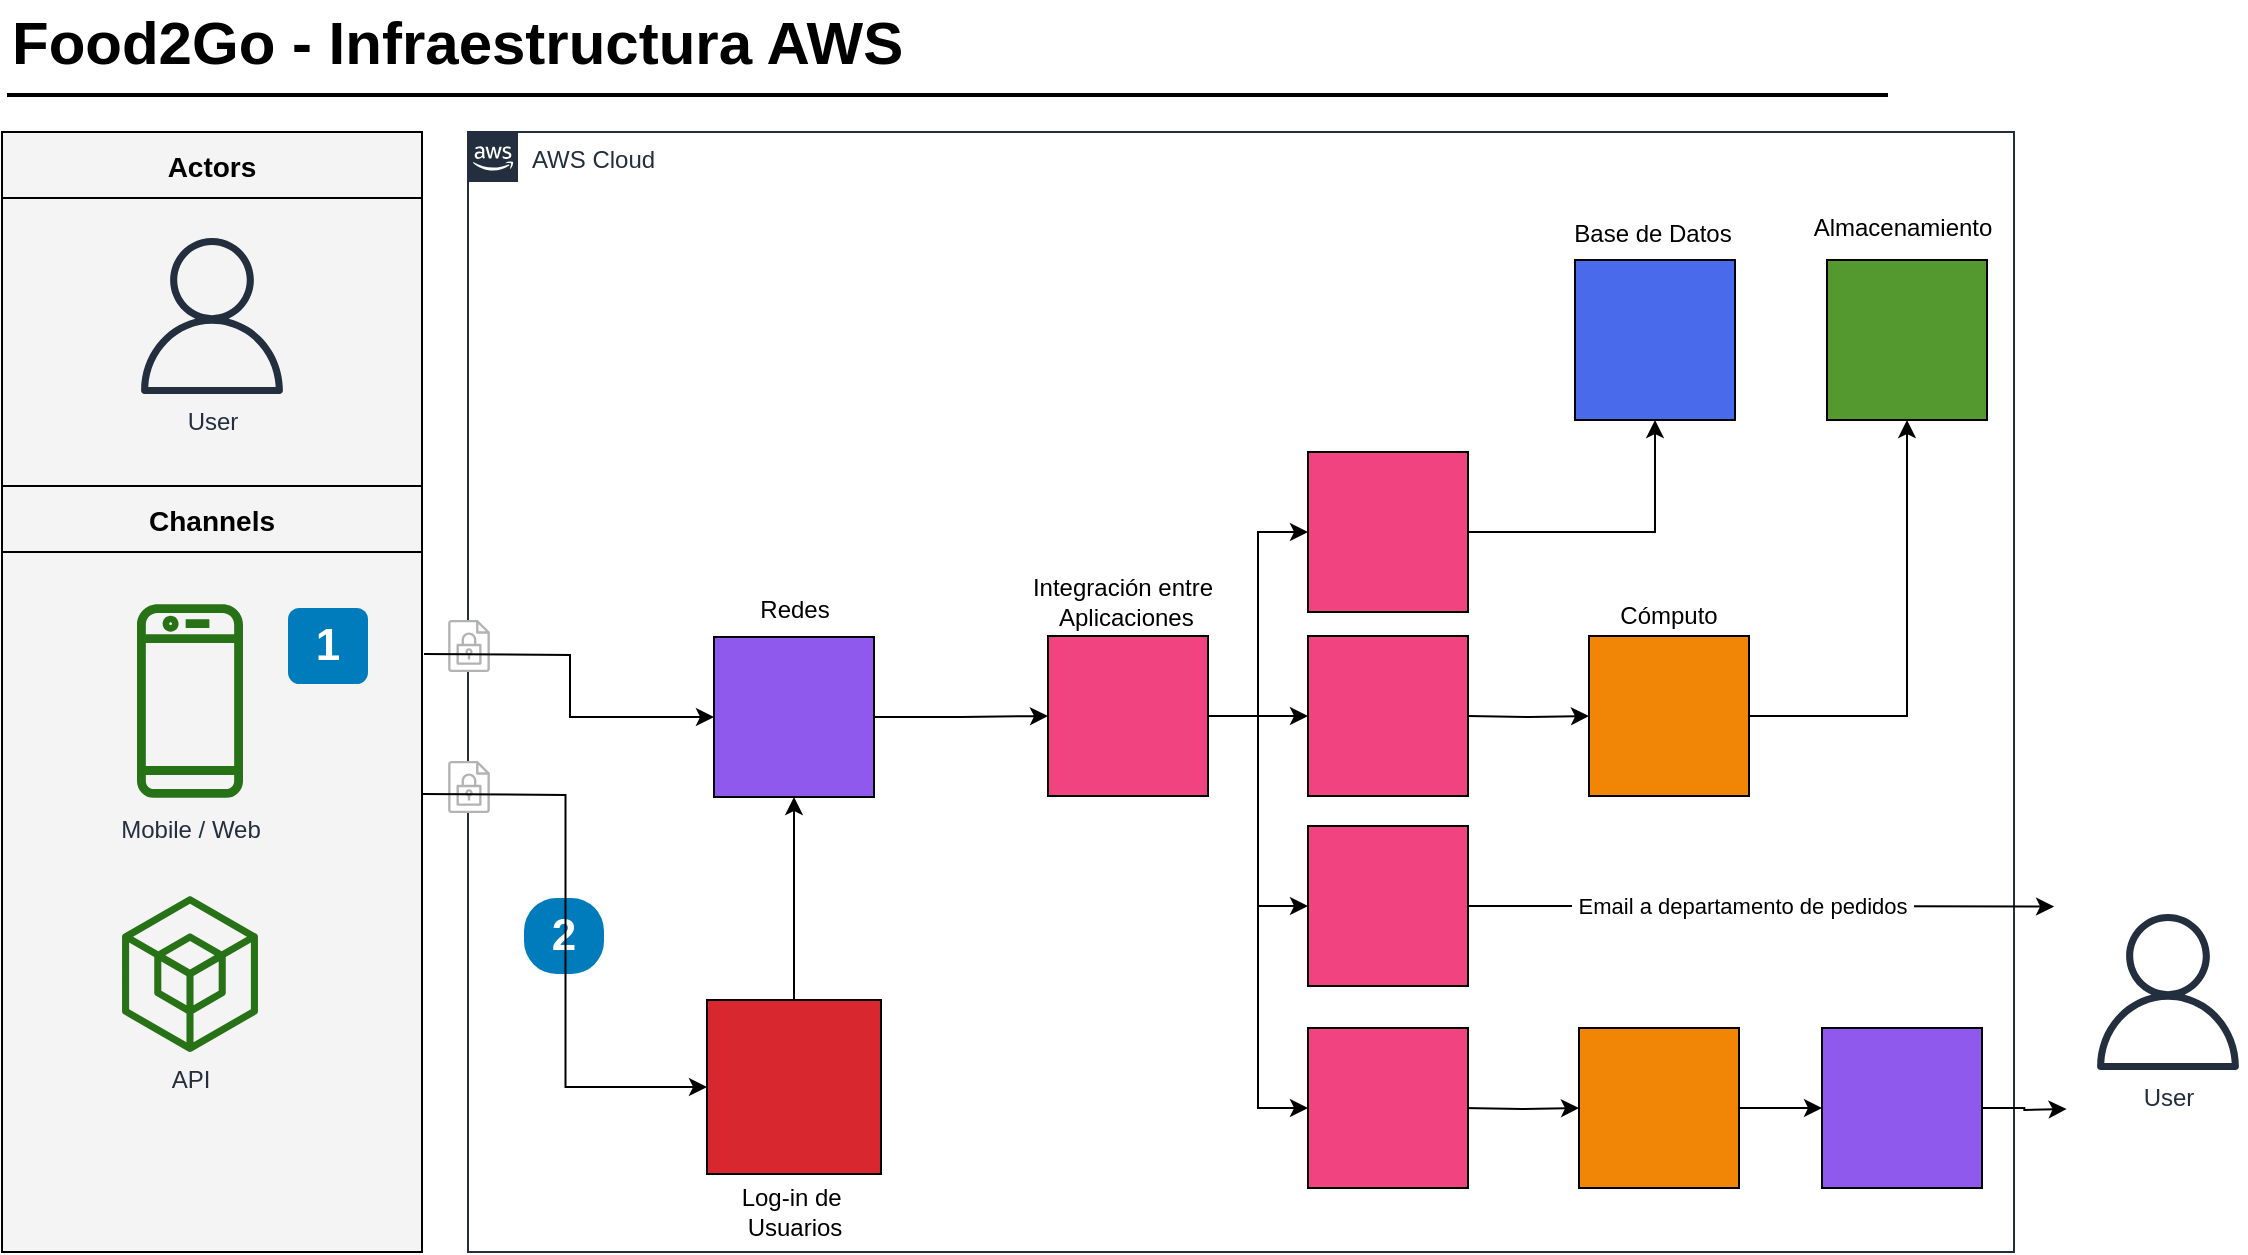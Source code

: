 <mxfile version="21.3.0" type="device">
  <diagram id="Ht1M8jgEwFfnCIfOTk4-" name="Page-1">
    <mxGraphModel dx="1966" dy="999" grid="0" gridSize="10" guides="1" tooltips="1" connect="1" arrows="1" fold="1" page="0" pageScale="1" pageWidth="827" pageHeight="1169" math="0" shadow="0">
      <root>
        <mxCell id="0" />
        <mxCell id="1" parent="0" />
        <mxCell id="jZVaUwOg5UY3L9NAnvdq-71" value="AWS Cloud" style="points=[[0,0],[0.25,0],[0.5,0],[0.75,0],[1,0],[1,0.25],[1,0.5],[1,0.75],[1,1],[0.75,1],[0.5,1],[0.25,1],[0,1],[0,0.75],[0,0.5],[0,0.25]];outlineConnect=0;gradientColor=none;html=1;whiteSpace=wrap;fontSize=12;fontStyle=0;shape=mxgraph.aws4.group;grIcon=mxgraph.aws4.group_aws_cloud_alt;strokeColor=#232F3E;fillColor=none;verticalAlign=top;align=left;spacingLeft=30;fontColor=#232F3E;dashed=0;labelBackgroundColor=none;container=1;pointerEvents=0;collapsible=0;recursiveResize=0;" parent="1" vertex="1">
          <mxGeometry x="263" y="125" width="773" height="560" as="geometry" />
        </mxCell>
        <mxCell id="S7udCsNdwyYbU4Jf5Iw9-2" value="" style="whiteSpace=wrap;html=1;aspect=fixed;fillColor=#549930;fillStyle=solid;" vertex="1" parent="jZVaUwOg5UY3L9NAnvdq-71">
          <mxGeometry x="679.5" y="64" width="80" height="80" as="geometry" />
        </mxCell>
        <mxCell id="S7udCsNdwyYbU4Jf5Iw9-4" value="" style="whiteSpace=wrap;html=1;aspect=fixed;fillColor=#d9272f;fillStyle=solid;" vertex="1" parent="jZVaUwOg5UY3L9NAnvdq-71">
          <mxGeometry x="119.5" y="434" width="87" height="87" as="geometry" />
        </mxCell>
        <mxCell id="S7udCsNdwyYbU4Jf5Iw9-9" value="" style="whiteSpace=wrap;html=1;aspect=fixed;fillColor=#4a6aec;fillStyle=solid;" vertex="1" parent="jZVaUwOg5UY3L9NAnvdq-71">
          <mxGeometry x="553.5" y="64" width="80" height="80" as="geometry" />
        </mxCell>
        <mxCell id="S7udCsNdwyYbU4Jf5Iw9-27" style="edgeStyle=orthogonalEdgeStyle;rounded=0;orthogonalLoop=1;jettySize=auto;html=1;exitX=1;exitY=0.5;exitDx=0;exitDy=0;entryX=0;entryY=0.5;entryDx=0;entryDy=0;" edge="1" parent="jZVaUwOg5UY3L9NAnvdq-71" source="S7udCsNdwyYbU4Jf5Iw9-11" target="S7udCsNdwyYbU4Jf5Iw9-15">
          <mxGeometry relative="1" as="geometry" />
        </mxCell>
        <mxCell id="S7udCsNdwyYbU4Jf5Iw9-28" style="edgeStyle=orthogonalEdgeStyle;rounded=0;orthogonalLoop=1;jettySize=auto;html=1;exitX=1;exitY=0.5;exitDx=0;exitDy=0;entryX=0;entryY=0.5;entryDx=0;entryDy=0;" edge="1" parent="jZVaUwOg5UY3L9NAnvdq-71" source="S7udCsNdwyYbU4Jf5Iw9-11" target="S7udCsNdwyYbU4Jf5Iw9-16">
          <mxGeometry relative="1" as="geometry" />
        </mxCell>
        <mxCell id="S7udCsNdwyYbU4Jf5Iw9-29" style="edgeStyle=orthogonalEdgeStyle;rounded=0;orthogonalLoop=1;jettySize=auto;html=1;exitX=1;exitY=0.5;exitDx=0;exitDy=0;entryX=0;entryY=0.5;entryDx=0;entryDy=0;" edge="1" parent="jZVaUwOg5UY3L9NAnvdq-71" source="S7udCsNdwyYbU4Jf5Iw9-11" target="S7udCsNdwyYbU4Jf5Iw9-17">
          <mxGeometry relative="1" as="geometry" />
        </mxCell>
        <mxCell id="S7udCsNdwyYbU4Jf5Iw9-40" style="edgeStyle=orthogonalEdgeStyle;rounded=0;orthogonalLoop=1;jettySize=auto;html=1;exitX=1;exitY=0.5;exitDx=0;exitDy=0;entryX=0;entryY=0.5;entryDx=0;entryDy=0;" edge="1" parent="jZVaUwOg5UY3L9NAnvdq-71" source="S7udCsNdwyYbU4Jf5Iw9-11" target="S7udCsNdwyYbU4Jf5Iw9-37">
          <mxGeometry relative="1" as="geometry" />
        </mxCell>
        <mxCell id="S7udCsNdwyYbU4Jf5Iw9-11" value="" style="whiteSpace=wrap;html=1;aspect=fixed;fillColor=#f14380;fillStyle=solid;" vertex="1" parent="jZVaUwOg5UY3L9NAnvdq-71">
          <mxGeometry x="290" y="252" width="80" height="80" as="geometry" />
        </mxCell>
        <mxCell id="S7udCsNdwyYbU4Jf5Iw9-3" value="Almacenamiento" style="text;html=1;align=center;verticalAlign=middle;resizable=0;points=[];autosize=1;strokeColor=none;fillColor=none;" vertex="1" parent="jZVaUwOg5UY3L9NAnvdq-71">
          <mxGeometry x="663.5" y="35" width="107" height="26" as="geometry" />
        </mxCell>
        <mxCell id="S7udCsNdwyYbU4Jf5Iw9-30" style="edgeStyle=orthogonalEdgeStyle;rounded=0;orthogonalLoop=1;jettySize=auto;html=1;exitX=1;exitY=0.5;exitDx=0;exitDy=0;entryX=0;entryY=0.5;entryDx=0;entryDy=0;" edge="1" parent="jZVaUwOg5UY3L9NAnvdq-71" target="S7udCsNdwyYbU4Jf5Iw9-43">
          <mxGeometry relative="1" as="geometry">
            <mxPoint x="500" y="292" as="sourcePoint" />
            <mxPoint x="558" y="292" as="targetPoint" />
          </mxGeometry>
        </mxCell>
        <mxCell id="S7udCsNdwyYbU4Jf5Iw9-34" style="edgeStyle=orthogonalEdgeStyle;rounded=0;orthogonalLoop=1;jettySize=auto;html=1;exitX=1;exitY=0.5;exitDx=0;exitDy=0;entryX=0.5;entryY=1;entryDx=0;entryDy=0;" edge="1" parent="jZVaUwOg5UY3L9NAnvdq-71" source="S7udCsNdwyYbU4Jf5Iw9-15" target="S7udCsNdwyYbU4Jf5Iw9-9">
          <mxGeometry relative="1" as="geometry" />
        </mxCell>
        <mxCell id="S7udCsNdwyYbU4Jf5Iw9-15" value="" style="whiteSpace=wrap;html=1;aspect=fixed;fillColor=#f14380;fillStyle=solid;" vertex="1" parent="jZVaUwOg5UY3L9NAnvdq-71">
          <mxGeometry x="420" y="160" width="80" height="80" as="geometry" />
        </mxCell>
        <mxCell id="S7udCsNdwyYbU4Jf5Iw9-35" style="edgeStyle=orthogonalEdgeStyle;rounded=0;orthogonalLoop=1;jettySize=auto;html=1;exitX=1;exitY=0.5;exitDx=0;exitDy=0;entryX=0.5;entryY=1;entryDx=0;entryDy=0;" edge="1" parent="jZVaUwOg5UY3L9NAnvdq-71" source="S7udCsNdwyYbU4Jf5Iw9-43" target="S7udCsNdwyYbU4Jf5Iw9-2">
          <mxGeometry relative="1" as="geometry" />
        </mxCell>
        <mxCell id="S7udCsNdwyYbU4Jf5Iw9-16" value="" style="whiteSpace=wrap;html=1;aspect=fixed;fillColor=#f14380;fillStyle=solid;" vertex="1" parent="jZVaUwOg5UY3L9NAnvdq-71">
          <mxGeometry x="420" y="252" width="80" height="80" as="geometry" />
        </mxCell>
        <mxCell id="S7udCsNdwyYbU4Jf5Iw9-44" style="edgeStyle=orthogonalEdgeStyle;rounded=0;orthogonalLoop=1;jettySize=auto;html=1;exitX=1;exitY=0.5;exitDx=0;exitDy=0;" edge="1" parent="jZVaUwOg5UY3L9NAnvdq-71" source="S7udCsNdwyYbU4Jf5Iw9-17">
          <mxGeometry relative="1" as="geometry">
            <mxPoint x="793.037" y="387.25" as="targetPoint" />
          </mxGeometry>
        </mxCell>
        <mxCell id="S7udCsNdwyYbU4Jf5Iw9-45" value="&amp;nbsp;Email a departamento de pedidos&amp;nbsp;" style="edgeLabel;html=1;align=center;verticalAlign=middle;resizable=0;points=[];" vertex="1" connectable="0" parent="S7udCsNdwyYbU4Jf5Iw9-44">
          <mxGeometry x="-0.077" y="-4" relative="1" as="geometry">
            <mxPoint x="1" y="-4" as="offset" />
          </mxGeometry>
        </mxCell>
        <mxCell id="S7udCsNdwyYbU4Jf5Iw9-17" value="" style="whiteSpace=wrap;html=1;aspect=fixed;fillColor=#f14380;fillStyle=solid;" vertex="1" parent="jZVaUwOg5UY3L9NAnvdq-71">
          <mxGeometry x="420" y="347" width="80" height="80" as="geometry" />
        </mxCell>
        <mxCell id="S7udCsNdwyYbU4Jf5Iw9-31" value="Base de Datos" style="text;html=1;align=center;verticalAlign=middle;resizable=0;points=[];autosize=1;strokeColor=none;fillColor=none;" vertex="1" parent="jZVaUwOg5UY3L9NAnvdq-71">
          <mxGeometry x="543" y="38" width="97" height="26" as="geometry" />
        </mxCell>
        <mxCell id="S7udCsNdwyYbU4Jf5Iw9-36" style="edgeStyle=orthogonalEdgeStyle;rounded=0;orthogonalLoop=1;jettySize=auto;html=1;exitX=1;exitY=0.5;exitDx=0;exitDy=0;entryX=0;entryY=0.5;entryDx=0;entryDy=0;" edge="1" target="S7udCsNdwyYbU4Jf5Iw9-38" parent="jZVaUwOg5UY3L9NAnvdq-71">
          <mxGeometry relative="1" as="geometry">
            <mxPoint x="497.5" y="488" as="sourcePoint" />
          </mxGeometry>
        </mxCell>
        <mxCell id="S7udCsNdwyYbU4Jf5Iw9-37" value="" style="whiteSpace=wrap;html=1;aspect=fixed;fillColor=#f14380;fillStyle=solid;" vertex="1" parent="jZVaUwOg5UY3L9NAnvdq-71">
          <mxGeometry x="420" y="448" width="80" height="80" as="geometry" />
        </mxCell>
        <mxCell id="S7udCsNdwyYbU4Jf5Iw9-41" style="edgeStyle=orthogonalEdgeStyle;rounded=0;orthogonalLoop=1;jettySize=auto;html=1;exitX=1;exitY=0.5;exitDx=0;exitDy=0;entryX=0;entryY=0.5;entryDx=0;entryDy=0;" edge="1" parent="jZVaUwOg5UY3L9NAnvdq-71" source="S7udCsNdwyYbU4Jf5Iw9-38" target="S7udCsNdwyYbU4Jf5Iw9-39">
          <mxGeometry relative="1" as="geometry" />
        </mxCell>
        <mxCell id="S7udCsNdwyYbU4Jf5Iw9-38" value="" style="whiteSpace=wrap;html=1;aspect=fixed;fillColor=#f18606;fillStyle=solid;" vertex="1" parent="jZVaUwOg5UY3L9NAnvdq-71">
          <mxGeometry x="555.5" y="448" width="80" height="80" as="geometry" />
        </mxCell>
        <mxCell id="S7udCsNdwyYbU4Jf5Iw9-76" style="edgeStyle=orthogonalEdgeStyle;rounded=0;orthogonalLoop=1;jettySize=auto;html=1;exitX=1;exitY=0.5;exitDx=0;exitDy=0;" edge="1" parent="jZVaUwOg5UY3L9NAnvdq-71" source="S7udCsNdwyYbU4Jf5Iw9-39">
          <mxGeometry relative="1" as="geometry">
            <mxPoint x="799.287" y="488.5" as="targetPoint" />
          </mxGeometry>
        </mxCell>
        <mxCell id="S7udCsNdwyYbU4Jf5Iw9-39" value="" style="whiteSpace=wrap;html=1;aspect=fixed;fillColor=#8e59ec;fillStyle=solid;" vertex="1" parent="jZVaUwOg5UY3L9NAnvdq-71">
          <mxGeometry x="677" y="448" width="80" height="80" as="geometry" />
        </mxCell>
        <mxCell id="S7udCsNdwyYbU4Jf5Iw9-7" value="Log-in de&amp;nbsp;&lt;br&gt;Usuarios" style="text;html=1;align=center;verticalAlign=middle;resizable=0;points=[];autosize=1;strokeColor=none;fillColor=none;" vertex="1" parent="jZVaUwOg5UY3L9NAnvdq-71">
          <mxGeometry x="127.5" y="519" width="71" height="41" as="geometry" />
        </mxCell>
        <mxCell id="S7udCsNdwyYbU4Jf5Iw9-43" value="" style="whiteSpace=wrap;html=1;aspect=fixed;fillColor=#f18606;fillStyle=solid;" vertex="1" parent="jZVaUwOg5UY3L9NAnvdq-71">
          <mxGeometry x="560.5" y="252" width="80" height="80" as="geometry" />
        </mxCell>
        <mxCell id="S7udCsNdwyYbU4Jf5Iw9-46" value="Cómputo" style="text;html=1;align=center;verticalAlign=middle;resizable=0;points=[];autosize=1;strokeColor=none;fillColor=none;" vertex="1" parent="jZVaUwOg5UY3L9NAnvdq-71">
          <mxGeometry x="566.5" y="229" width="67" height="26" as="geometry" />
        </mxCell>
        <mxCell id="S7udCsNdwyYbU4Jf5Iw9-74" value="Integración entre&lt;br&gt;&amp;nbsp;Aplicaciones" style="text;html=1;align=center;verticalAlign=middle;resizable=0;points=[];autosize=1;strokeColor=none;fillColor=none;" vertex="1" parent="jZVaUwOg5UY3L9NAnvdq-71">
          <mxGeometry x="273" y="214" width="108" height="41" as="geometry" />
        </mxCell>
        <mxCell id="S7udCsNdwyYbU4Jf5Iw9-75" value="Redes" style="text;html=1;align=center;verticalAlign=middle;resizable=0;points=[];autosize=1;strokeColor=none;fillColor=none;" vertex="1" parent="jZVaUwOg5UY3L9NAnvdq-71">
          <mxGeometry x="136.5" y="226" width="53" height="26" as="geometry" />
        </mxCell>
        <mxCell id="jZVaUwOg5UY3L9NAnvdq-111" value="" style="edgeStyle=elbowEdgeStyle;rounded=0;orthogonalLoop=1;jettySize=auto;html=1;endArrow=open;endFill=0;strokeColor=#545B64;strokeWidth=2;fontSize=14;" parent="1" source="S7udCsNdwyYbU4Jf5Iw9-8" edge="1">
          <mxGeometry relative="1" as="geometry">
            <mxPoint x="239" y="418" as="sourcePoint" />
            <mxPoint x="463" y="418" as="targetPoint" />
          </mxGeometry>
        </mxCell>
        <mxCell id="-QjtrjUzRDEMRZ5MF8oH-47" value="Food2Go - Infraestructura AWS" style="text;html=1;resizable=0;points=[];autosize=1;align=left;verticalAlign=top;spacingTop=-4;fontSize=30;fontStyle=1;labelBackgroundColor=none;" parent="1" vertex="1">
          <mxGeometry x="32.5" y="59.5" width="464" height="42" as="geometry" />
        </mxCell>
        <mxCell id="SCVMTBWpLvtzJIhz15lM-1" value="" style="line;strokeWidth=2;html=1;fontSize=14;labelBackgroundColor=none;" parent="1" vertex="1">
          <mxGeometry x="32.5" y="101.5" width="940.5" height="10" as="geometry" />
        </mxCell>
        <mxCell id="jZVaUwOg5UY3L9NAnvdq-59" value="Actors" style="swimlane;fontSize=14;align=center;swimlaneFillColor=#f4f4f4;fillColor=#f4f4f4;startSize=33;container=1;pointerEvents=0;collapsible=0;recursiveResize=0;" parent="1" vertex="1">
          <mxGeometry x="30" y="125" width="210" height="177" as="geometry" />
        </mxCell>
        <mxCell id="jZVaUwOg5UY3L9NAnvdq-60" value="User" style="outlineConnect=0;fontColor=#232F3E;gradientColor=none;fillColor=#232F3E;strokeColor=none;dashed=0;verticalLabelPosition=bottom;verticalAlign=top;align=center;html=1;fontSize=12;fontStyle=0;aspect=fixed;pointerEvents=1;shape=mxgraph.aws4.user;labelBackgroundColor=none;" parent="jZVaUwOg5UY3L9NAnvdq-59" vertex="1">
          <mxGeometry x="66" y="53" width="78" height="78" as="geometry" />
        </mxCell>
        <mxCell id="jZVaUwOg5UY3L9NAnvdq-62" value="Channels" style="swimlane;fontSize=14;align=center;swimlaneFillColor=#f4f4f4;fillColor=#f4f4f4;startSize=33;container=1;pointerEvents=0;collapsible=0;recursiveResize=0;" parent="1" vertex="1">
          <mxGeometry x="30" y="302" width="210" height="383" as="geometry" />
        </mxCell>
        <mxCell id="jZVaUwOg5UY3L9NAnvdq-65" value="Mobile / Web" style="outlineConnect=0;fontColor=#232F3E;gradientColor=none;strokeColor=none;fillColor=#277116;dashed=0;verticalLabelPosition=bottom;verticalAlign=top;align=center;html=1;fontSize=12;fontStyle=0;shape=mxgraph.aws4.mobile_client;labelBackgroundColor=none;" parent="jZVaUwOg5UY3L9NAnvdq-62" vertex="1">
          <mxGeometry x="67.5" y="57.5" width="53" height="100" as="geometry" />
        </mxCell>
        <mxCell id="jZVaUwOg5UY3L9NAnvdq-95" value="API" style="outlineConnect=0;fontColor=#232F3E;gradientColor=none;fillColor=#277116;strokeColor=none;dashed=0;verticalLabelPosition=bottom;verticalAlign=top;align=center;html=1;fontSize=12;fontStyle=0;aspect=fixed;pointerEvents=1;shape=mxgraph.aws4.external_sdk;labelBackgroundColor=none;" parent="jZVaUwOg5UY3L9NAnvdq-62" vertex="1">
          <mxGeometry x="60" y="205" width="68" height="78" as="geometry" />
        </mxCell>
        <mxCell id="jZVaUwOg5UY3L9NAnvdq-101" value="1" style="rounded=1;whiteSpace=wrap;html=1;fillColor=#007CBD;strokeColor=none;fontColor=#FFFFFF;fontStyle=1;fontSize=22;labelBackgroundColor=none;" parent="jZVaUwOg5UY3L9NAnvdq-62" vertex="1">
          <mxGeometry x="143" y="61" width="40" height="38" as="geometry" />
        </mxCell>
        <mxCell id="jZVaUwOg5UY3L9NAnvdq-170" value="" style="group" parent="1" vertex="1" connectable="0">
          <mxGeometry x="253.0" y="439.5" width="21" height="26" as="geometry" />
        </mxCell>
        <mxCell id="jZVaUwOg5UY3L9NAnvdq-171" value="" style="rounded=0;whiteSpace=wrap;html=1;labelBackgroundColor=#ffffff;fontSize=14;align=center;strokeColor=none;" parent="jZVaUwOg5UY3L9NAnvdq-170" vertex="1">
          <mxGeometry width="21" height="26" as="geometry" />
        </mxCell>
        <mxCell id="jZVaUwOg5UY3L9NAnvdq-172" value="" style="outlineConnect=0;fontColor=#232F3E;gradientColor=none;fillColor=#B3B3B3;strokeColor=none;dashed=0;verticalLabelPosition=bottom;verticalAlign=top;align=center;html=1;fontSize=12;fontStyle=0;aspect=fixed;pointerEvents=1;shape=mxgraph.aws4.encrypted_data;labelBackgroundColor=#ffffff;" parent="jZVaUwOg5UY3L9NAnvdq-170" vertex="1">
          <mxGeometry width="21" height="26" as="geometry" />
        </mxCell>
        <mxCell id="jZVaUwOg5UY3L9NAnvdq-176" value="" style="group" parent="1" vertex="1" connectable="0">
          <mxGeometry x="253.0" y="369" width="21" height="26" as="geometry" />
        </mxCell>
        <mxCell id="jZVaUwOg5UY3L9NAnvdq-177" value="" style="rounded=0;whiteSpace=wrap;html=1;labelBackgroundColor=#ffffff;fontSize=14;align=center;strokeColor=none;" parent="jZVaUwOg5UY3L9NAnvdq-176" vertex="1">
          <mxGeometry width="21" height="26" as="geometry" />
        </mxCell>
        <mxCell id="jZVaUwOg5UY3L9NAnvdq-178" value="" style="outlineConnect=0;fontColor=#232F3E;gradientColor=none;fillColor=#B3B3B3;strokeColor=none;dashed=0;verticalLabelPosition=bottom;verticalAlign=top;align=center;html=1;fontSize=12;fontStyle=0;aspect=fixed;pointerEvents=1;shape=mxgraph.aws4.encrypted_data;labelBackgroundColor=#ffffff;" parent="jZVaUwOg5UY3L9NAnvdq-176" vertex="1">
          <mxGeometry width="21" height="26" as="geometry" />
        </mxCell>
        <mxCell id="S7udCsNdwyYbU4Jf5Iw9-6" value="2" style="rounded=1;whiteSpace=wrap;html=1;fillColor=#007CBD;strokeColor=none;fontColor=#FFFFFF;fontStyle=1;fontSize=22;labelBackgroundColor=none;arcSize=43;" vertex="1" parent="1">
          <mxGeometry x="291" y="508" width="40" height="38" as="geometry" />
        </mxCell>
        <mxCell id="S7udCsNdwyYbU4Jf5Iw9-26" style="edgeStyle=orthogonalEdgeStyle;rounded=0;orthogonalLoop=1;jettySize=auto;html=1;exitX=1;exitY=0.5;exitDx=0;exitDy=0;" edge="1" parent="1" source="S7udCsNdwyYbU4Jf5Iw9-8" target="S7udCsNdwyYbU4Jf5Iw9-11">
          <mxGeometry relative="1" as="geometry" />
        </mxCell>
        <mxCell id="S7udCsNdwyYbU4Jf5Iw9-8" value="" style="whiteSpace=wrap;html=1;aspect=fixed;fillColor=#8e59ec;fillStyle=solid;" vertex="1" parent="1">
          <mxGeometry x="386" y="377.5" width="80" height="80" as="geometry" />
        </mxCell>
        <mxCell id="S7udCsNdwyYbU4Jf5Iw9-25" style="edgeStyle=orthogonalEdgeStyle;rounded=0;orthogonalLoop=1;jettySize=auto;html=1;exitX=0.5;exitY=0;exitDx=0;exitDy=0;" edge="1" parent="1" source="S7udCsNdwyYbU4Jf5Iw9-4" target="S7udCsNdwyYbU4Jf5Iw9-8">
          <mxGeometry relative="1" as="geometry" />
        </mxCell>
        <mxCell id="S7udCsNdwyYbU4Jf5Iw9-77" value="User" style="outlineConnect=0;fontColor=#232F3E;gradientColor=none;fillColor=#232F3E;strokeColor=none;dashed=0;verticalLabelPosition=bottom;verticalAlign=top;align=center;html=1;fontSize=12;fontStyle=0;aspect=fixed;pointerEvents=1;shape=mxgraph.aws4.user;labelBackgroundColor=none;" vertex="1" parent="1">
          <mxGeometry x="1074" y="516" width="78" height="78" as="geometry" />
        </mxCell>
        <mxCell id="S7udCsNdwyYbU4Jf5Iw9-78" style="edgeStyle=orthogonalEdgeStyle;rounded=0;orthogonalLoop=1;jettySize=auto;html=1;entryX=0;entryY=0.5;entryDx=0;entryDy=0;" edge="1" parent="1" target="S7udCsNdwyYbU4Jf5Iw9-4">
          <mxGeometry relative="1" as="geometry">
            <mxPoint x="240" y="456" as="sourcePoint" />
          </mxGeometry>
        </mxCell>
        <mxCell id="S7udCsNdwyYbU4Jf5Iw9-79" style="edgeStyle=orthogonalEdgeStyle;rounded=0;orthogonalLoop=1;jettySize=auto;html=1;entryX=0;entryY=0.5;entryDx=0;entryDy=0;" edge="1" parent="1" target="S7udCsNdwyYbU4Jf5Iw9-8">
          <mxGeometry relative="1" as="geometry">
            <mxPoint x="241" y="386" as="sourcePoint" />
          </mxGeometry>
        </mxCell>
      </root>
    </mxGraphModel>
  </diagram>
</mxfile>
